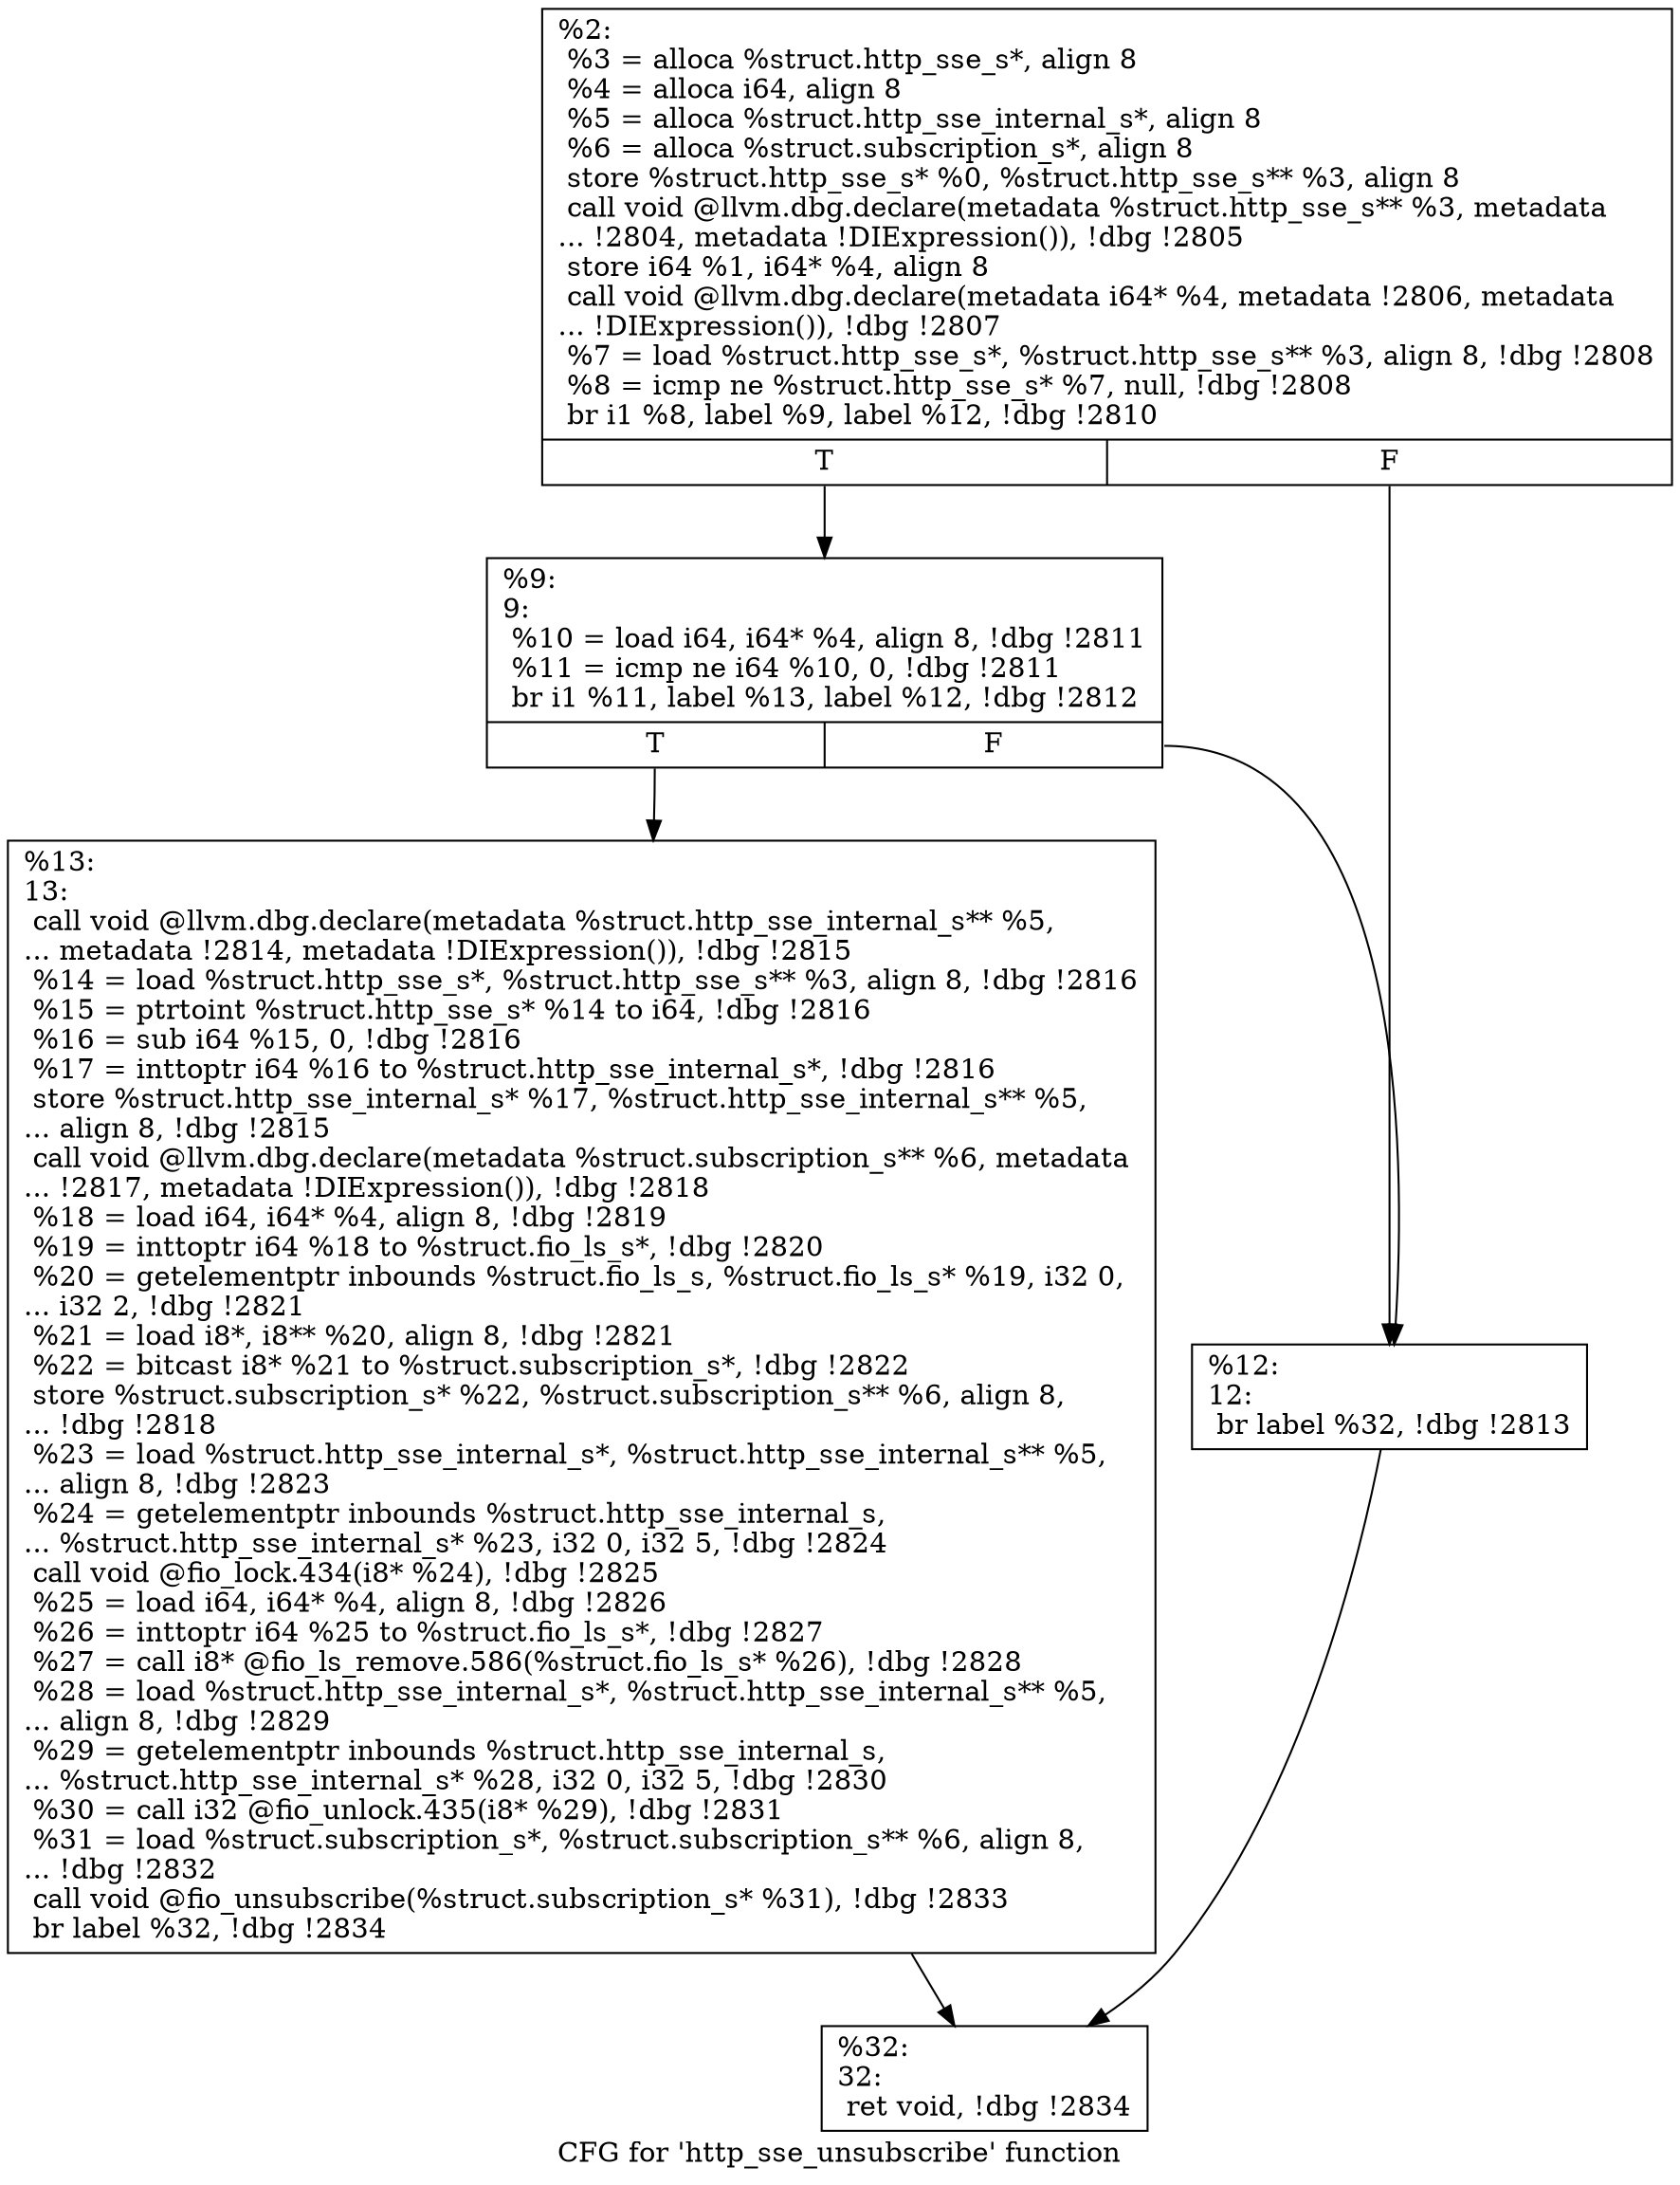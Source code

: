digraph "CFG for 'http_sse_unsubscribe' function" {
	label="CFG for 'http_sse_unsubscribe' function";

	Node0x5568523aeed0 [shape=record,label="{%2:\l  %3 = alloca %struct.http_sse_s*, align 8\l  %4 = alloca i64, align 8\l  %5 = alloca %struct.http_sse_internal_s*, align 8\l  %6 = alloca %struct.subscription_s*, align 8\l  store %struct.http_sse_s* %0, %struct.http_sse_s** %3, align 8\l  call void @llvm.dbg.declare(metadata %struct.http_sse_s** %3, metadata\l... !2804, metadata !DIExpression()), !dbg !2805\l  store i64 %1, i64* %4, align 8\l  call void @llvm.dbg.declare(metadata i64* %4, metadata !2806, metadata\l... !DIExpression()), !dbg !2807\l  %7 = load %struct.http_sse_s*, %struct.http_sse_s** %3, align 8, !dbg !2808\l  %8 = icmp ne %struct.http_sse_s* %7, null, !dbg !2808\l  br i1 %8, label %9, label %12, !dbg !2810\l|{<s0>T|<s1>F}}"];
	Node0x5568523aeed0:s0 -> Node0x5568523aefb0;
	Node0x5568523aeed0:s1 -> Node0x5568523af000;
	Node0x5568523aefb0 [shape=record,label="{%9:\l9:                                                \l  %10 = load i64, i64* %4, align 8, !dbg !2811\l  %11 = icmp ne i64 %10, 0, !dbg !2811\l  br i1 %11, label %13, label %12, !dbg !2812\l|{<s0>T|<s1>F}}"];
	Node0x5568523aefb0:s0 -> Node0x5568523af050;
	Node0x5568523aefb0:s1 -> Node0x5568523af000;
	Node0x5568523af000 [shape=record,label="{%12:\l12:                                               \l  br label %32, !dbg !2813\l}"];
	Node0x5568523af000 -> Node0x5568523af0a0;
	Node0x5568523af050 [shape=record,label="{%13:\l13:                                               \l  call void @llvm.dbg.declare(metadata %struct.http_sse_internal_s** %5,\l... metadata !2814, metadata !DIExpression()), !dbg !2815\l  %14 = load %struct.http_sse_s*, %struct.http_sse_s** %3, align 8, !dbg !2816\l  %15 = ptrtoint %struct.http_sse_s* %14 to i64, !dbg !2816\l  %16 = sub i64 %15, 0, !dbg !2816\l  %17 = inttoptr i64 %16 to %struct.http_sse_internal_s*, !dbg !2816\l  store %struct.http_sse_internal_s* %17, %struct.http_sse_internal_s** %5,\l... align 8, !dbg !2815\l  call void @llvm.dbg.declare(metadata %struct.subscription_s** %6, metadata\l... !2817, metadata !DIExpression()), !dbg !2818\l  %18 = load i64, i64* %4, align 8, !dbg !2819\l  %19 = inttoptr i64 %18 to %struct.fio_ls_s*, !dbg !2820\l  %20 = getelementptr inbounds %struct.fio_ls_s, %struct.fio_ls_s* %19, i32 0,\l... i32 2, !dbg !2821\l  %21 = load i8*, i8** %20, align 8, !dbg !2821\l  %22 = bitcast i8* %21 to %struct.subscription_s*, !dbg !2822\l  store %struct.subscription_s* %22, %struct.subscription_s** %6, align 8,\l... !dbg !2818\l  %23 = load %struct.http_sse_internal_s*, %struct.http_sse_internal_s** %5,\l... align 8, !dbg !2823\l  %24 = getelementptr inbounds %struct.http_sse_internal_s,\l... %struct.http_sse_internal_s* %23, i32 0, i32 5, !dbg !2824\l  call void @fio_lock.434(i8* %24), !dbg !2825\l  %25 = load i64, i64* %4, align 8, !dbg !2826\l  %26 = inttoptr i64 %25 to %struct.fio_ls_s*, !dbg !2827\l  %27 = call i8* @fio_ls_remove.586(%struct.fio_ls_s* %26), !dbg !2828\l  %28 = load %struct.http_sse_internal_s*, %struct.http_sse_internal_s** %5,\l... align 8, !dbg !2829\l  %29 = getelementptr inbounds %struct.http_sse_internal_s,\l... %struct.http_sse_internal_s* %28, i32 0, i32 5, !dbg !2830\l  %30 = call i32 @fio_unlock.435(i8* %29), !dbg !2831\l  %31 = load %struct.subscription_s*, %struct.subscription_s** %6, align 8,\l... !dbg !2832\l  call void @fio_unsubscribe(%struct.subscription_s* %31), !dbg !2833\l  br label %32, !dbg !2834\l}"];
	Node0x5568523af050 -> Node0x5568523af0a0;
	Node0x5568523af0a0 [shape=record,label="{%32:\l32:                                               \l  ret void, !dbg !2834\l}"];
}
